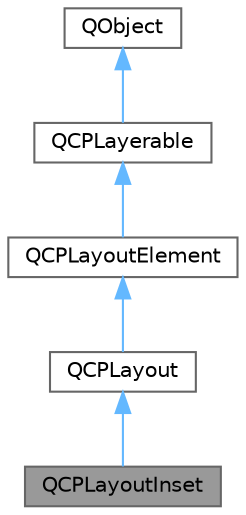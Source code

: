 digraph "QCPLayoutInset"
{
 // LATEX_PDF_SIZE
  bgcolor="transparent";
  edge [fontname=Helvetica,fontsize=10,labelfontname=Helvetica,labelfontsize=10];
  node [fontname=Helvetica,fontsize=10,shape=box,height=0.2,width=0.4];
  Node1 [label="QCPLayoutInset",height=0.2,width=0.4,color="gray40", fillcolor="grey60", style="filled", fontcolor="black",tooltip="A layout that places child elements aligned to the border or arbitrarily positioned"];
  Node2 -> Node1 [dir="back",color="steelblue1",style="solid"];
  Node2 [label="QCPLayout",height=0.2,width=0.4,color="gray40", fillcolor="white", style="filled",URL="$class_q_c_p_layout.html",tooltip="The abstract base class for layouts"];
  Node3 -> Node2 [dir="back",color="steelblue1",style="solid"];
  Node3 [label="QCPLayoutElement",height=0.2,width=0.4,color="gray40", fillcolor="white", style="filled",URL="$class_q_c_p_layout_element.html",tooltip="The abstract base class for all objects that form the layout system."];
  Node4 -> Node3 [dir="back",color="steelblue1",style="solid"];
  Node4 [label="QCPLayerable",height=0.2,width=0.4,color="gray40", fillcolor="white", style="filled",URL="$class_q_c_p_layerable.html",tooltip="Base class for all drawable objects"];
  Node5 -> Node4 [dir="back",color="steelblue1",style="solid"];
  Node5 [label="QObject",height=0.2,width=0.4,color="gray40", fillcolor="white", style="filled",tooltip=" "];
}
